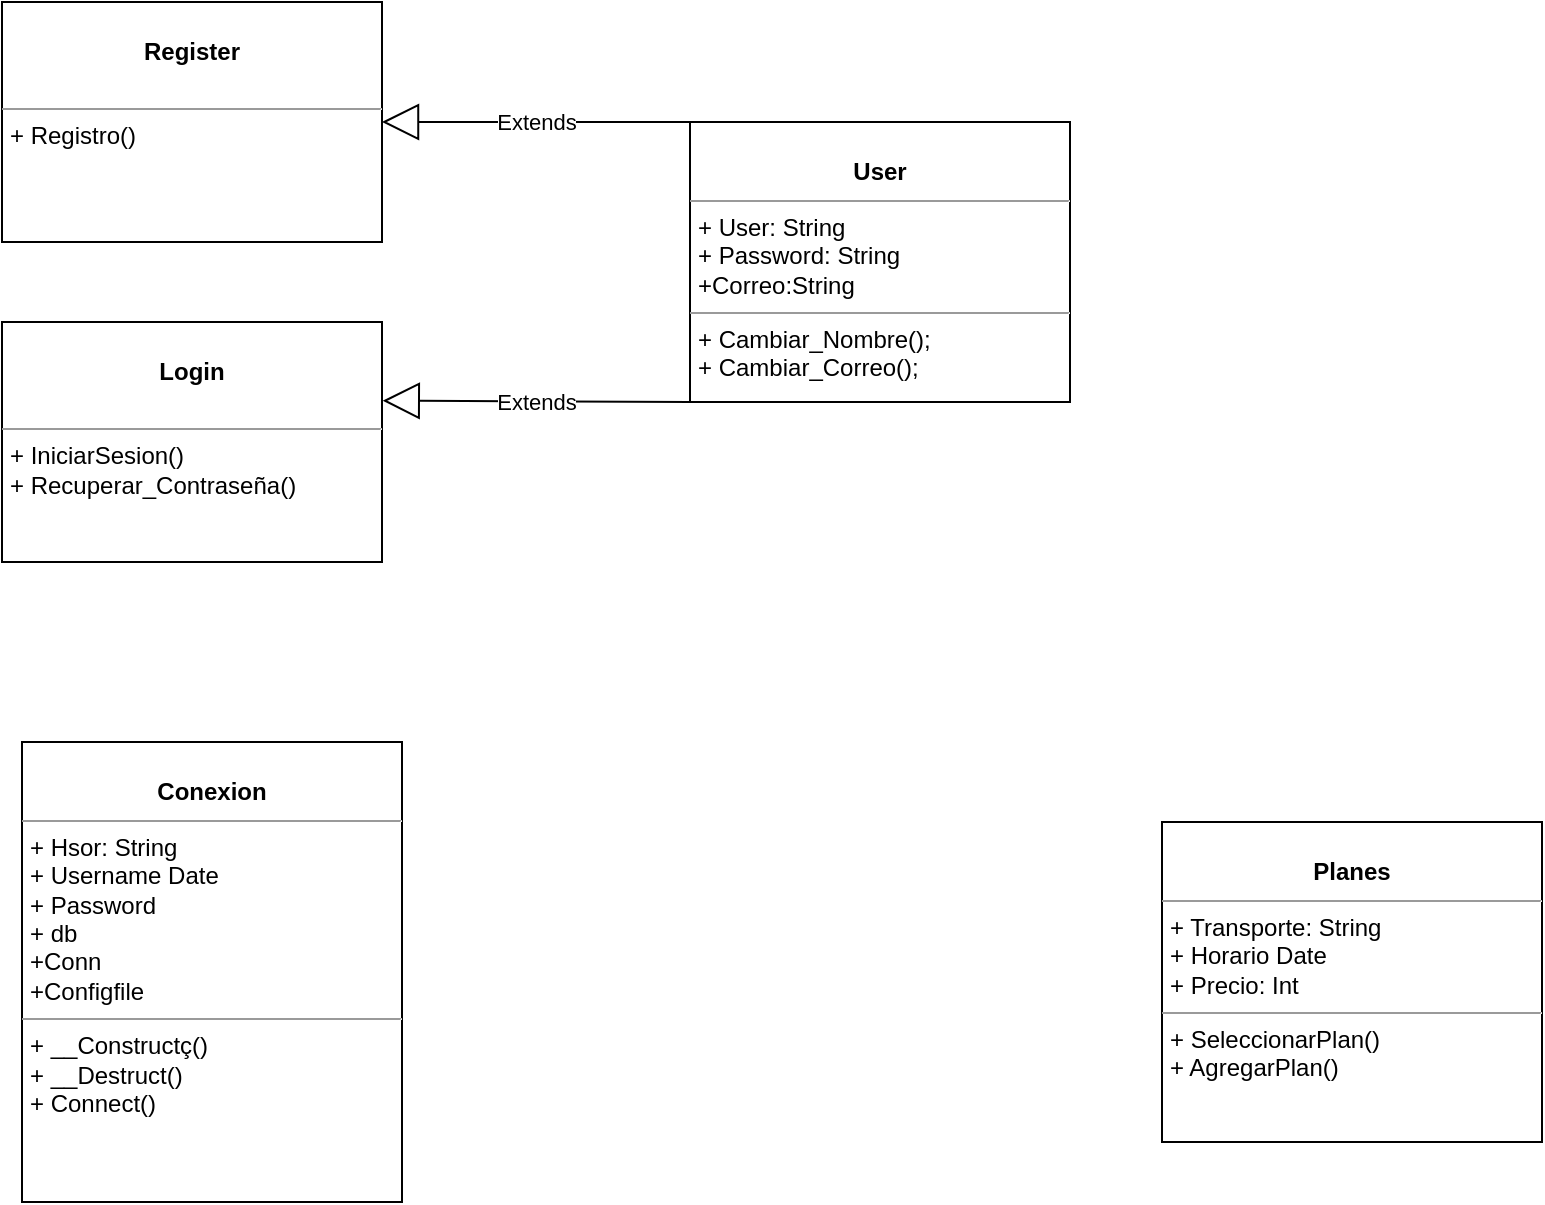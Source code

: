 <mxfile version="14.6.11" type="google"><diagram id="gvH8iN4vpw5ThvhX53rE" name="Page-1"><mxGraphModel dx="1038" dy="580" grid="1" gridSize="10" guides="1" tooltips="1" connect="1" arrows="1" fold="1" page="1" pageScale="1" pageWidth="827" pageHeight="1169" math="0" shadow="0"><root><mxCell id="0"/><mxCell id="1" parent="0"/><mxCell id="3ProGmfGSsT7clrB2H0K-5" value="&lt;p style=&quot;margin: 0px ; margin-top: 4px ; text-align: center&quot;&gt;&lt;br&gt;&lt;b&gt;Login&lt;/b&gt;&lt;/p&gt;&lt;p style=&quot;margin: 0px ; margin-left: 4px&quot;&gt;&lt;br&gt;&lt;/p&gt;&lt;hr size=&quot;1&quot;&gt;&lt;p style=&quot;margin: 0px ; margin-left: 4px&quot;&gt;+ IniciarSesion()&lt;br&gt;+ Recuperar_Contraseña()&lt;/p&gt;" style="verticalAlign=top;align=left;overflow=fill;fontSize=12;fontFamily=Helvetica;html=1;" vertex="1" parent="1"><mxGeometry x="70" y="190" width="190" height="120" as="geometry"/></mxCell><mxCell id="3ProGmfGSsT7clrB2H0K-6" value="&lt;p style=&quot;margin: 0px ; margin-top: 4px ; text-align: center&quot;&gt;&lt;br&gt;&lt;b&gt;Register&lt;/b&gt;&lt;/p&gt;&lt;p style=&quot;margin: 0px ; margin-left: 4px&quot;&gt;&lt;br&gt;&lt;/p&gt;&lt;hr size=&quot;1&quot;&gt;&lt;p style=&quot;margin: 0px ; margin-left: 4px&quot;&gt;+ Registro()&lt;br&gt;&lt;/p&gt;" style="verticalAlign=top;align=left;overflow=fill;fontSize=12;fontFamily=Helvetica;html=1;" vertex="1" parent="1"><mxGeometry x="70" y="30" width="190" height="120" as="geometry"/></mxCell><mxCell id="3ProGmfGSsT7clrB2H0K-7" value="&lt;p style=&quot;margin: 0px ; margin-top: 4px ; text-align: center&quot;&gt;&lt;br&gt;&lt;b&gt;Planes&lt;/b&gt;&lt;/p&gt;&lt;hr size=&quot;1&quot;&gt;&lt;p style=&quot;margin: 0px ; margin-left: 4px&quot;&gt;+ Transporte: String&lt;br&gt;+ Horario Date&lt;/p&gt;&lt;p style=&quot;margin: 0px ; margin-left: 4px&quot;&gt;+ Precio: Int&lt;/p&gt;&lt;hr size=&quot;1&quot;&gt;&lt;p style=&quot;margin: 0px ; margin-left: 4px&quot;&gt;+ SeleccionarPlan()&lt;br&gt;+ AgregarPlan()&amp;nbsp;&lt;/p&gt;&lt;p style=&quot;margin: 0px ; margin-left: 4px&quot;&gt;&lt;br&gt;&lt;/p&gt;" style="verticalAlign=top;align=left;overflow=fill;fontSize=12;fontFamily=Helvetica;html=1;" vertex="1" parent="1"><mxGeometry x="650" y="440" width="190" height="160" as="geometry"/></mxCell><mxCell id="3ProGmfGSsT7clrB2H0K-8" value="&lt;p style=&quot;margin: 0px ; margin-top: 4px ; text-align: center&quot;&gt;&lt;br&gt;&lt;b&gt;User&lt;/b&gt;&lt;/p&gt;&lt;hr size=&quot;1&quot;&gt;&lt;p style=&quot;margin: 0px ; margin-left: 4px&quot;&gt;+ User: String&lt;br&gt;+ Password: String&lt;/p&gt;&lt;p style=&quot;margin: 0px ; margin-left: 4px&quot;&gt;+Correo:String&lt;/p&gt;&lt;hr size=&quot;1&quot;&gt;&lt;p style=&quot;margin: 0px ; margin-left: 4px&quot;&gt;+ Cambiar_Nombre();&amp;nbsp;&lt;br&gt;+ Cambiar_Correo();&lt;/p&gt;" style="verticalAlign=top;align=left;overflow=fill;fontSize=12;fontFamily=Helvetica;html=1;" vertex="1" parent="1"><mxGeometry x="414" y="90" width="190" height="140" as="geometry"/></mxCell><mxCell id="3ProGmfGSsT7clrB2H0K-9" value="Extends" style="endArrow=block;endSize=16;endFill=0;html=1;entryX=1;entryY=0.5;entryDx=0;entryDy=0;exitX=0;exitY=0;exitDx=0;exitDy=0;" edge="1" parent="1" source="3ProGmfGSsT7clrB2H0K-8" target="3ProGmfGSsT7clrB2H0K-6"><mxGeometry width="160" relative="1" as="geometry"><mxPoint x="320" y="270" as="sourcePoint"/><mxPoint x="490" y="200" as="targetPoint"/></mxGeometry></mxCell><mxCell id="3ProGmfGSsT7clrB2H0K-10" value="Extends" style="endArrow=block;endSize=16;endFill=0;html=1;entryX=1.002;entryY=0.328;entryDx=0;entryDy=0;entryPerimeter=0;exitX=0;exitY=1;exitDx=0;exitDy=0;" edge="1" parent="1" source="3ProGmfGSsT7clrB2H0K-8" target="3ProGmfGSsT7clrB2H0K-5"><mxGeometry width="160" relative="1" as="geometry"><mxPoint x="330" y="200" as="sourcePoint"/><mxPoint x="490" y="200" as="targetPoint"/></mxGeometry></mxCell><mxCell id="3ProGmfGSsT7clrB2H0K-16" value="&lt;p style=&quot;margin: 0px ; margin-top: 4px ; text-align: center&quot;&gt;&lt;br&gt;&lt;b&gt;Conexion&lt;/b&gt;&lt;/p&gt;&lt;hr size=&quot;1&quot;&gt;&lt;p style=&quot;margin: 0px ; margin-left: 4px&quot;&gt;+ Hsor: String&lt;br&gt;+ Username Date&lt;/p&gt;&lt;p style=&quot;margin: 0px ; margin-left: 4px&quot;&gt;+ Password&lt;/p&gt;&lt;p style=&quot;margin: 0px ; margin-left: 4px&quot;&gt;+ db&lt;/p&gt;&lt;p style=&quot;margin: 0px ; margin-left: 4px&quot;&gt;+Conn&lt;/p&gt;&lt;p style=&quot;margin: 0px ; margin-left: 4px&quot;&gt;+Configfile&lt;/p&gt;&lt;hr size=&quot;1&quot;&gt;&lt;p style=&quot;margin: 0px ; margin-left: 4px&quot;&gt;+ __Constructç()&lt;br&gt;+ __Destruct()&lt;/p&gt;&lt;p style=&quot;margin: 0px ; margin-left: 4px&quot;&gt;+ Connect()&lt;/p&gt;&lt;p style=&quot;margin: 0px ; margin-left: 4px&quot;&gt;&lt;br&gt;&lt;/p&gt;" style="verticalAlign=top;align=left;overflow=fill;fontSize=12;fontFamily=Helvetica;html=1;" vertex="1" parent="1"><mxGeometry x="80" y="400" width="190" height="230" as="geometry"/></mxCell></root></mxGraphModel></diagram></mxfile>